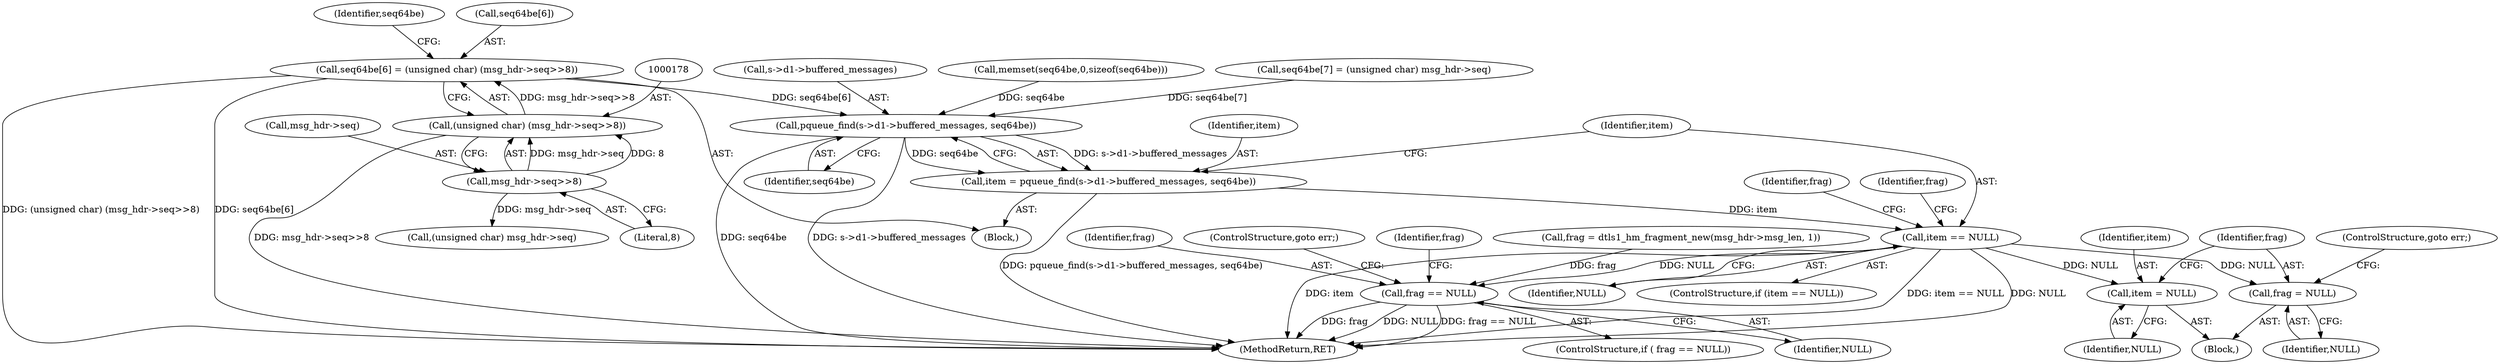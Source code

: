 digraph "0_openssl_1632ef744872edc2aa2a53d487d3e79c965a4ad3@array" {
"1000173" [label="(Call,seq64be[6] = (unsigned char) (msg_hdr->seq>>8))"];
"1000177" [label="(Call,(unsigned char) (msg_hdr->seq>>8))"];
"1000179" [label="(Call,msg_hdr->seq>>8)"];
"1000195" [label="(Call,pqueue_find(s->d1->buffered_messages, seq64be))"];
"1000193" [label="(Call,item = pqueue_find(s->d1->buffered_messages, seq64be))"];
"1000203" [label="(Call,item == NULL)"];
"1000215" [label="(Call,frag == NULL)"];
"1000266" [label="(Call,item = NULL)"];
"1000269" [label="(Call,frag = NULL)"];
"1000208" [label="(Identifier,frag)"];
"1000201" [label="(Identifier,seq64be)"];
"1000179" [label="(Call,msg_hdr->seq>>8)"];
"1000249" [label="(Identifier,frag)"];
"1000184" [label="(Call,seq64be[7] = (unsigned char) msg_hdr->seq)"];
"1000281" [label="(MethodReturn,RET)"];
"1000218" [label="(ControlStructure,goto err;)"];
"1000222" [label="(Identifier,frag)"];
"1000267" [label="(Identifier,item)"];
"1000188" [label="(Call,(unsigned char) msg_hdr->seq)"];
"1000183" [label="(Literal,8)"];
"1000207" [label="(Call,frag = dtls1_hm_fragment_new(msg_hdr->msg_len, 1))"];
"1000186" [label="(Identifier,seq64be)"];
"1000180" [label="(Call,msg_hdr->seq)"];
"1000265" [label="(Block,)"];
"1000106" [label="(Block,)"];
"1000204" [label="(Identifier,item)"];
"1000216" [label="(Identifier,frag)"];
"1000205" [label="(Identifier,NULL)"];
"1000271" [label="(Identifier,NULL)"];
"1000202" [label="(ControlStructure,if (item == NULL))"];
"1000214" [label="(ControlStructure,if ( frag == NULL))"];
"1000203" [label="(Call,item == NULL)"];
"1000193" [label="(Call,item = pqueue_find(s->d1->buffered_messages, seq64be))"];
"1000174" [label="(Call,seq64be[6])"];
"1000266" [label="(Call,item = NULL)"];
"1000215" [label="(Call,frag == NULL)"];
"1000269" [label="(Call,frag = NULL)"];
"1000268" [label="(Identifier,NULL)"];
"1000272" [label="(ControlStructure,goto err;)"];
"1000196" [label="(Call,s->d1->buffered_messages)"];
"1000173" [label="(Call,seq64be[6] = (unsigned char) (msg_hdr->seq>>8))"];
"1000168" [label="(Call,memset(seq64be,0,sizeof(seq64be)))"];
"1000177" [label="(Call,(unsigned char) (msg_hdr->seq>>8))"];
"1000195" [label="(Call,pqueue_find(s->d1->buffered_messages, seq64be))"];
"1000194" [label="(Identifier,item)"];
"1000217" [label="(Identifier,NULL)"];
"1000270" [label="(Identifier,frag)"];
"1000173" -> "1000106"  [label="AST: "];
"1000173" -> "1000177"  [label="CFG: "];
"1000174" -> "1000173"  [label="AST: "];
"1000177" -> "1000173"  [label="AST: "];
"1000186" -> "1000173"  [label="CFG: "];
"1000173" -> "1000281"  [label="DDG: (unsigned char) (msg_hdr->seq>>8)"];
"1000173" -> "1000281"  [label="DDG: seq64be[6]"];
"1000177" -> "1000173"  [label="DDG: msg_hdr->seq>>8"];
"1000173" -> "1000195"  [label="DDG: seq64be[6]"];
"1000177" -> "1000179"  [label="CFG: "];
"1000178" -> "1000177"  [label="AST: "];
"1000179" -> "1000177"  [label="AST: "];
"1000177" -> "1000281"  [label="DDG: msg_hdr->seq>>8"];
"1000179" -> "1000177"  [label="DDG: msg_hdr->seq"];
"1000179" -> "1000177"  [label="DDG: 8"];
"1000179" -> "1000183"  [label="CFG: "];
"1000180" -> "1000179"  [label="AST: "];
"1000183" -> "1000179"  [label="AST: "];
"1000179" -> "1000188"  [label="DDG: msg_hdr->seq"];
"1000195" -> "1000193"  [label="AST: "];
"1000195" -> "1000201"  [label="CFG: "];
"1000196" -> "1000195"  [label="AST: "];
"1000201" -> "1000195"  [label="AST: "];
"1000193" -> "1000195"  [label="CFG: "];
"1000195" -> "1000281"  [label="DDG: seq64be"];
"1000195" -> "1000281"  [label="DDG: s->d1->buffered_messages"];
"1000195" -> "1000193"  [label="DDG: s->d1->buffered_messages"];
"1000195" -> "1000193"  [label="DDG: seq64be"];
"1000184" -> "1000195"  [label="DDG: seq64be[7]"];
"1000168" -> "1000195"  [label="DDG: seq64be"];
"1000193" -> "1000106"  [label="AST: "];
"1000194" -> "1000193"  [label="AST: "];
"1000204" -> "1000193"  [label="CFG: "];
"1000193" -> "1000281"  [label="DDG: pqueue_find(s->d1->buffered_messages, seq64be)"];
"1000193" -> "1000203"  [label="DDG: item"];
"1000203" -> "1000202"  [label="AST: "];
"1000203" -> "1000205"  [label="CFG: "];
"1000204" -> "1000203"  [label="AST: "];
"1000205" -> "1000203"  [label="AST: "];
"1000208" -> "1000203"  [label="CFG: "];
"1000249" -> "1000203"  [label="CFG: "];
"1000203" -> "1000281"  [label="DDG: item == NULL"];
"1000203" -> "1000281"  [label="DDG: NULL"];
"1000203" -> "1000281"  [label="DDG: item"];
"1000203" -> "1000215"  [label="DDG: NULL"];
"1000203" -> "1000266"  [label="DDG: NULL"];
"1000203" -> "1000269"  [label="DDG: NULL"];
"1000215" -> "1000214"  [label="AST: "];
"1000215" -> "1000217"  [label="CFG: "];
"1000216" -> "1000215"  [label="AST: "];
"1000217" -> "1000215"  [label="AST: "];
"1000218" -> "1000215"  [label="CFG: "];
"1000222" -> "1000215"  [label="CFG: "];
"1000215" -> "1000281"  [label="DDG: frag"];
"1000215" -> "1000281"  [label="DDG: NULL"];
"1000215" -> "1000281"  [label="DDG: frag == NULL"];
"1000207" -> "1000215"  [label="DDG: frag"];
"1000266" -> "1000265"  [label="AST: "];
"1000266" -> "1000268"  [label="CFG: "];
"1000267" -> "1000266"  [label="AST: "];
"1000268" -> "1000266"  [label="AST: "];
"1000270" -> "1000266"  [label="CFG: "];
"1000269" -> "1000265"  [label="AST: "];
"1000269" -> "1000271"  [label="CFG: "];
"1000270" -> "1000269"  [label="AST: "];
"1000271" -> "1000269"  [label="AST: "];
"1000272" -> "1000269"  [label="CFG: "];
}
